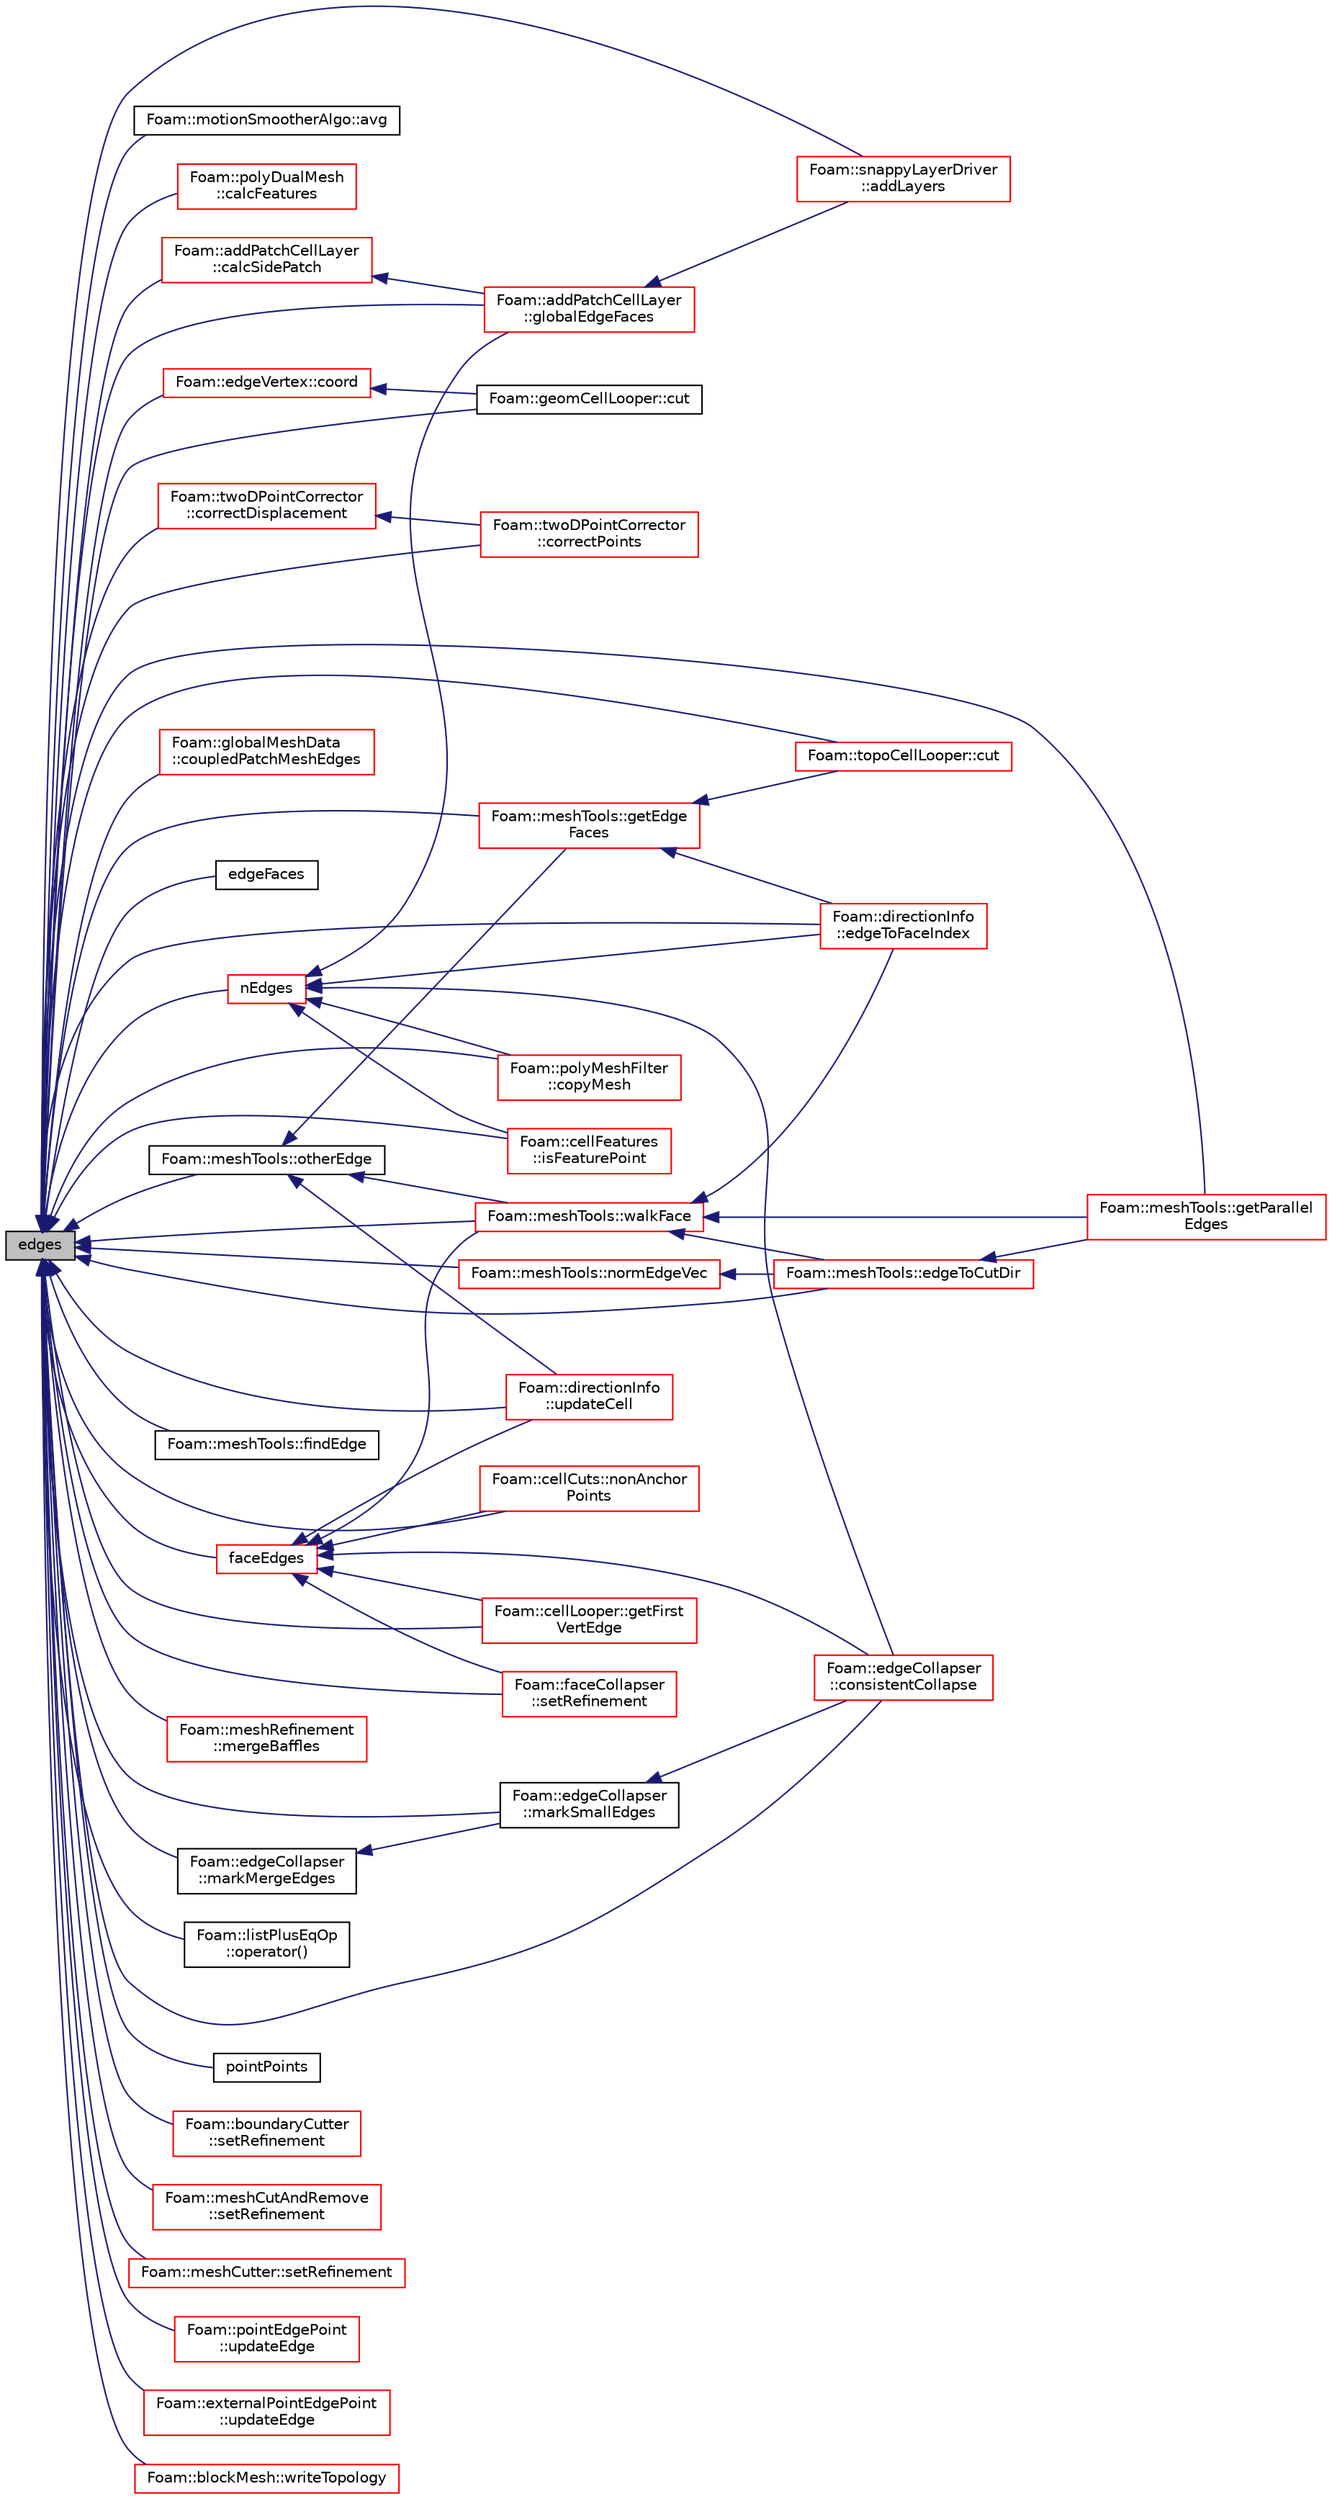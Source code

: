 digraph "edges"
{
  bgcolor="transparent";
  edge [fontname="Helvetica",fontsize="10",labelfontname="Helvetica",labelfontsize="10"];
  node [fontname="Helvetica",fontsize="10",shape=record];
  rankdir="LR";
  Node1 [label="edges",height=0.2,width=0.4,color="black", fillcolor="grey75", style="filled", fontcolor="black"];
  Node1 -> Node2 [dir="back",color="midnightblue",fontsize="10",style="solid",fontname="Helvetica"];
  Node2 [label="Foam::snappyLayerDriver\l::addLayers",height=0.2,width=0.4,color="red",URL="$a02425.html#a2654851d1ffedc26e8ff1424f7097ba6",tooltip="Add cell layers. "];
  Node1 -> Node3 [dir="back",color="midnightblue",fontsize="10",style="solid",fontname="Helvetica"];
  Node3 [label="Foam::motionSmootherAlgo::avg",height=0.2,width=0.4,color="black",URL="$a01564.html#aa6f9c7ebb447ccec834e8f5689fdebb5"];
  Node1 -> Node4 [dir="back",color="midnightblue",fontsize="10",style="solid",fontname="Helvetica"];
  Node4 [label="Foam::polyDualMesh\l::calcFeatures",height=0.2,width=0.4,color="red",URL="$a01950.html#a9462253b504fad04ae7194f1f17469c8",tooltip="Helper function to create feature edges and points based on. "];
  Node1 -> Node5 [dir="back",color="midnightblue",fontsize="10",style="solid",fontname="Helvetica"];
  Node5 [label="Foam::addPatchCellLayer\l::calcSidePatch",height=0.2,width=0.4,color="red",URL="$a00024.html#a25346f181e6f56df9a1839ff94eea581",tooltip="Boundary edges get extruded into boundary faces. Determine patch. "];
  Node5 -> Node6 [dir="back",color="midnightblue",fontsize="10",style="solid",fontname="Helvetica"];
  Node6 [label="Foam::addPatchCellLayer\l::globalEdgeFaces",height=0.2,width=0.4,color="red",URL="$a00024.html#aeea8524ff2d092f53488dd1cb593c58e",tooltip="Per patch edge the pp faces (in global indices) using it. Uses. "];
  Node6 -> Node2 [dir="back",color="midnightblue",fontsize="10",style="solid",fontname="Helvetica"];
  Node1 -> Node7 [dir="back",color="midnightblue",fontsize="10",style="solid",fontname="Helvetica"];
  Node7 [label="Foam::edgeCollapser\l::consistentCollapse",height=0.2,width=0.4,color="red",URL="$a00622.html#a70ec95413552469153a76deff350a0d5",tooltip="Ensure that the collapse is parallel consistent and update. "];
  Node1 -> Node8 [dir="back",color="midnightblue",fontsize="10",style="solid",fontname="Helvetica"];
  Node8 [label="Foam::edgeVertex::coord",height=0.2,width=0.4,color="red",URL="$a00631.html#a272d10ee27ddbd3a20bccfc71015fb18",tooltip="Return coordinate of cut (uses weight if edgeCut) "];
  Node8 -> Node9 [dir="back",color="midnightblue",fontsize="10",style="solid",fontname="Helvetica"];
  Node9 [label="Foam::geomCellLooper::cut",height=0.2,width=0.4,color="black",URL="$a00930.html#a4b8ab8f7247f5431501510562ee9ba2a",tooltip="Same but now also base point of cut provided (instead of always. "];
  Node1 -> Node10 [dir="back",color="midnightblue",fontsize="10",style="solid",fontname="Helvetica"];
  Node10 [label="Foam::polyMeshFilter\l::copyMesh",height=0.2,width=0.4,color="red",URL="$a01956.html#a6d46f578539dd45f89a6ea89738c75b5",tooltip="Return a copy of an fvMesh. "];
  Node1 -> Node11 [dir="back",color="midnightblue",fontsize="10",style="solid",fontname="Helvetica"];
  Node11 [label="Foam::twoDPointCorrector\l::correctDisplacement",height=0.2,width=0.4,color="red",URL="$a02784.html#a26b46ed22455249a17fd5ec9d066ca97",tooltip="Correct motion displacements. "];
  Node11 -> Node12 [dir="back",color="midnightblue",fontsize="10",style="solid",fontname="Helvetica"];
  Node12 [label="Foam::twoDPointCorrector\l::correctPoints",height=0.2,width=0.4,color="red",URL="$a02784.html#a55018a250639c0166774f452b31de744",tooltip="Correct motion points. "];
  Node1 -> Node12 [dir="back",color="midnightblue",fontsize="10",style="solid",fontname="Helvetica"];
  Node1 -> Node13 [dir="back",color="midnightblue",fontsize="10",style="solid",fontname="Helvetica"];
  Node13 [label="Foam::globalMeshData\l::coupledPatchMeshEdges",height=0.2,width=0.4,color="red",URL="$a00945.html#a206c91a48fcb2446ebdd2216f199441f",tooltip="Return map from coupledPatch edges to mesh edges. "];
  Node1 -> Node9 [dir="back",color="midnightblue",fontsize="10",style="solid",fontname="Helvetica"];
  Node1 -> Node14 [dir="back",color="midnightblue",fontsize="10",style="solid",fontname="Helvetica"];
  Node14 [label="Foam::topoCellLooper::cut",height=0.2,width=0.4,color="red",URL="$a02708.html#ac80e7d9d0040f4d0de355d5546d5e195",tooltip="Create cut along circumference of celli. Gets current mesh cuts. "];
  Node1 -> Node15 [dir="back",color="midnightblue",fontsize="10",style="solid",fontname="Helvetica"];
  Node15 [label="edgeFaces",height=0.2,width=0.4,color="black",URL="$a02007.html#a8b6c39ee08a89ed34e83c3e1a3b94bd3",tooltip="edgeFaces using pointFaces, edges, pointEdges "];
  Node1 -> Node16 [dir="back",color="midnightblue",fontsize="10",style="solid",fontname="Helvetica"];
  Node16 [label="Foam::meshTools::edgeToCutDir",height=0.2,width=0.4,color="red",URL="$a11035.html#ad0c5f6f651fcd0e135619f77c1524d70",tooltip="Given edge on hex find all &#39;parallel&#39; (i.e. non-connected) "];
  Node16 -> Node17 [dir="back",color="midnightblue",fontsize="10",style="solid",fontname="Helvetica"];
  Node17 [label="Foam::meshTools::getParallel\lEdges",height=0.2,width=0.4,color="red",URL="$a11035.html#ad353ebf6440d98fc67afd6e614c35ef1",tooltip="Given edge on hex find other &#39;parallel&#39;, non-connected edges. "];
  Node1 -> Node18 [dir="back",color="midnightblue",fontsize="10",style="solid",fontname="Helvetica"];
  Node18 [label="Foam::directionInfo\l::edgeToFaceIndex",height=0.2,width=0.4,color="red",URL="$a00547.html#a979a0fce341d87c9c179d936a0e85e03",tooltip="Given edge on hex cell find corresponding edge on face. Is either. "];
  Node1 -> Node19 [dir="back",color="midnightblue",fontsize="10",style="solid",fontname="Helvetica"];
  Node19 [label="faceEdges",height=0.2,width=0.4,color="red",URL="$a02007.html#af8f18d40d14450677bb24334032e7638"];
  Node19 -> Node20 [dir="back",color="midnightblue",fontsize="10",style="solid",fontname="Helvetica"];
  Node20 [label="Foam::cellCuts::nonAnchor\lPoints",height=0.2,width=0.4,color="red",URL="$a00207.html#a8787009bd3255baa9c0480bbe3df17e3",tooltip="Invert anchor point selection. "];
  Node19 -> Node21 [dir="back",color="midnightblue",fontsize="10",style="solid",fontname="Helvetica"];
  Node21 [label="Foam::cellLooper::getFirst\lVertEdge",height=0.2,width=0.4,color="red",URL="$a00213.html#ae87ba34a67d1fb2a9c68020dcd57a9b3",tooltip="Get first edge connected to vertI and on facei. "];
  Node19 -> Node22 [dir="back",color="midnightblue",fontsize="10",style="solid",fontname="Helvetica"];
  Node22 [label="Foam::directionInfo\l::updateCell",height=0.2,width=0.4,color="red",URL="$a00547.html#a77204b39a1795badf6e3b5db01bef0c6",tooltip="Influence of neighbouring face. "];
  Node19 -> Node7 [dir="back",color="midnightblue",fontsize="10",style="solid",fontname="Helvetica"];
  Node19 -> Node23 [dir="back",color="midnightblue",fontsize="10",style="solid",fontname="Helvetica"];
  Node23 [label="Foam::faceCollapser\l::setRefinement",height=0.2,width=0.4,color="red",URL="$a00732.html#a59a6ebacbd6a1a48f22424f5a8f81195",tooltip="Collapse faces along endpoints. Play commands into. "];
  Node19 -> Node24 [dir="back",color="midnightblue",fontsize="10",style="solid",fontname="Helvetica"];
  Node24 [label="Foam::meshTools::walkFace",height=0.2,width=0.4,color="red",URL="$a11035.html#a538eb82d4f1ee40b87c12fb6409cb0d1",tooltip="Returns label of edge nEdges away from startEdge (in the direction. "];
  Node24 -> Node18 [dir="back",color="midnightblue",fontsize="10",style="solid",fontname="Helvetica"];
  Node24 -> Node17 [dir="back",color="midnightblue",fontsize="10",style="solid",fontname="Helvetica"];
  Node24 -> Node16 [dir="back",color="midnightblue",fontsize="10",style="solid",fontname="Helvetica"];
  Node1 -> Node25 [dir="back",color="midnightblue",fontsize="10",style="solid",fontname="Helvetica"];
  Node25 [label="Foam::meshTools::findEdge",height=0.2,width=0.4,color="black",URL="$a11035.html#ac23b3c803050cb2339b3b256887505a6",tooltip="Return edge between two vertices. Returns -1 if no edge. "];
  Node1 -> Node26 [dir="back",color="midnightblue",fontsize="10",style="solid",fontname="Helvetica"];
  Node26 [label="Foam::meshTools::getEdge\lFaces",height=0.2,width=0.4,color="red",URL="$a11035.html#a3d09936ea8afeb00ac1f2203cf95ac7a",tooltip="Get faces on cell using edgeI. Throws error if no two found. "];
  Node26 -> Node14 [dir="back",color="midnightblue",fontsize="10",style="solid",fontname="Helvetica"];
  Node26 -> Node18 [dir="back",color="midnightblue",fontsize="10",style="solid",fontname="Helvetica"];
  Node1 -> Node21 [dir="back",color="midnightblue",fontsize="10",style="solid",fontname="Helvetica"];
  Node1 -> Node17 [dir="back",color="midnightblue",fontsize="10",style="solid",fontname="Helvetica"];
  Node1 -> Node6 [dir="back",color="midnightblue",fontsize="10",style="solid",fontname="Helvetica"];
  Node1 -> Node27 [dir="back",color="midnightblue",fontsize="10",style="solid",fontname="Helvetica"];
  Node27 [label="Foam::cellFeatures\l::isFeaturePoint",height=0.2,width=0.4,color="red",URL="$a00210.html#a0e1817c6e428d30c177e2871368421a9",tooltip="Are two edges connected at feature point? "];
  Node1 -> Node28 [dir="back",color="midnightblue",fontsize="10",style="solid",fontname="Helvetica"];
  Node28 [label="Foam::edgeCollapser\l::markMergeEdges",height=0.2,width=0.4,color="black",URL="$a00622.html#a2082adaf6f9bf866cd3de2b1321e3863",tooltip="Mark (in collapseEdge) any edges to merge. "];
  Node28 -> Node29 [dir="back",color="midnightblue",fontsize="10",style="solid",fontname="Helvetica"];
  Node29 [label="Foam::edgeCollapser\l::markSmallEdges",height=0.2,width=0.4,color="black",URL="$a00622.html#a085b30c3d0bbfc36a07a88a49f1aca6d",tooltip="Mark (in collapseEdge) any edges to collapse. "];
  Node29 -> Node7 [dir="back",color="midnightblue",fontsize="10",style="solid",fontname="Helvetica"];
  Node1 -> Node29 [dir="back",color="midnightblue",fontsize="10",style="solid",fontname="Helvetica"];
  Node1 -> Node30 [dir="back",color="midnightblue",fontsize="10",style="solid",fontname="Helvetica"];
  Node30 [label="Foam::meshRefinement\l::mergeBaffles",height=0.2,width=0.4,color="red",URL="$a01502.html#aa959f1ef1377d3a4eaac5ff099280e50",tooltip="Merge baffles. Gets pairs of faces. "];
  Node1 -> Node31 [dir="back",color="midnightblue",fontsize="10",style="solid",fontname="Helvetica"];
  Node31 [label="nEdges",height=0.2,width=0.4,color="red",URL="$a02007.html#a1db9478309c639504a743b7b194226f4"];
  Node31 -> Node7 [dir="back",color="midnightblue",fontsize="10",style="solid",fontname="Helvetica"];
  Node31 -> Node10 [dir="back",color="midnightblue",fontsize="10",style="solid",fontname="Helvetica"];
  Node31 -> Node18 [dir="back",color="midnightblue",fontsize="10",style="solid",fontname="Helvetica"];
  Node31 -> Node6 [dir="back",color="midnightblue",fontsize="10",style="solid",fontname="Helvetica"];
  Node31 -> Node27 [dir="back",color="midnightblue",fontsize="10",style="solid",fontname="Helvetica"];
  Node1 -> Node20 [dir="back",color="midnightblue",fontsize="10",style="solid",fontname="Helvetica"];
  Node1 -> Node32 [dir="back",color="midnightblue",fontsize="10",style="solid",fontname="Helvetica"];
  Node32 [label="Foam::meshTools::normEdgeVec",height=0.2,width=0.4,color="red",URL="$a11035.html#a7fcaaaefc5bc2d460742d9a452091d8b",tooltip="Normalized edge vector. "];
  Node32 -> Node16 [dir="back",color="midnightblue",fontsize="10",style="solid",fontname="Helvetica"];
  Node1 -> Node33 [dir="back",color="midnightblue",fontsize="10",style="solid",fontname="Helvetica"];
  Node33 [label="Foam::listPlusEqOp\l::operator()",height=0.2,width=0.4,color="black",URL="$a01394.html#ae4420a9fd791f5ab9ebad1a3150ba899"];
  Node1 -> Node34 [dir="back",color="midnightblue",fontsize="10",style="solid",fontname="Helvetica"];
  Node34 [label="Foam::meshTools::otherEdge",height=0.2,width=0.4,color="black",URL="$a11035.html#ae03c08ba46f970c3b70bfdd6fccdf664",tooltip="Return label of other edge (out of candidates edgeLabels) "];
  Node34 -> Node22 [dir="back",color="midnightblue",fontsize="10",style="solid",fontname="Helvetica"];
  Node34 -> Node26 [dir="back",color="midnightblue",fontsize="10",style="solid",fontname="Helvetica"];
  Node34 -> Node24 [dir="back",color="midnightblue",fontsize="10",style="solid",fontname="Helvetica"];
  Node1 -> Node35 [dir="back",color="midnightblue",fontsize="10",style="solid",fontname="Helvetica"];
  Node35 [label="pointPoints",height=0.2,width=0.4,color="black",URL="$a02007.html#ac3f0c1679c9eb8936219eb389c891e77",tooltip="pointPoints using edges, pointEdges "];
  Node1 -> Node23 [dir="back",color="midnightblue",fontsize="10",style="solid",fontname="Helvetica"];
  Node1 -> Node36 [dir="back",color="midnightblue",fontsize="10",style="solid",fontname="Helvetica"];
  Node36 [label="Foam::boundaryCutter\l::setRefinement",height=0.2,width=0.4,color="red",URL="$a00149.html#af2a66719cccb66a09867e321aae596bd",tooltip="Do actual cutting with cut description. Inserts mesh changes. "];
  Node1 -> Node37 [dir="back",color="midnightblue",fontsize="10",style="solid",fontname="Helvetica"];
  Node37 [label="Foam::meshCutAndRemove\l::setRefinement",height=0.2,width=0.4,color="red",URL="$a01493.html#ad6a2acdc12be8ac11fcb64607238e053",tooltip="Do actual cutting with cut description. Inserts mesh changes. "];
  Node1 -> Node38 [dir="back",color="midnightblue",fontsize="10",style="solid",fontname="Helvetica"];
  Node38 [label="Foam::meshCutter::setRefinement",height=0.2,width=0.4,color="red",URL="$a01494.html#ad6964ecaeb84631835d8a4e51bf706bb",tooltip="Do actual cutting with cut description. Inserts mesh changes. "];
  Node1 -> Node22 [dir="back",color="midnightblue",fontsize="10",style="solid",fontname="Helvetica"];
  Node1 -> Node39 [dir="back",color="midnightblue",fontsize="10",style="solid",fontname="Helvetica"];
  Node39 [label="Foam::pointEdgePoint\l::updateEdge",height=0.2,width=0.4,color="red",URL="$a01913.html#aedc0386af93b55819ff8b525e1dd89ae",tooltip="Influence of point on edge. "];
  Node1 -> Node40 [dir="back",color="midnightblue",fontsize="10",style="solid",fontname="Helvetica"];
  Node40 [label="Foam::externalPointEdgePoint\l::updateEdge",height=0.2,width=0.4,color="red",URL="$a00718.html#a90e0bea72f9f2257b171dcb6ccac8ed1",tooltip="Influence of point on edge. "];
  Node1 -> Node24 [dir="back",color="midnightblue",fontsize="10",style="solid",fontname="Helvetica"];
  Node1 -> Node41 [dir="back",color="midnightblue",fontsize="10",style="solid",fontname="Helvetica"];
  Node41 [label="Foam::blockMesh::writeTopology",height=0.2,width=0.4,color="red",URL="$a00145.html#ad7d050952a451ec3f620b45f2f7139bf",tooltip="Writes edges of blockMesh in OBJ format. "];
}
